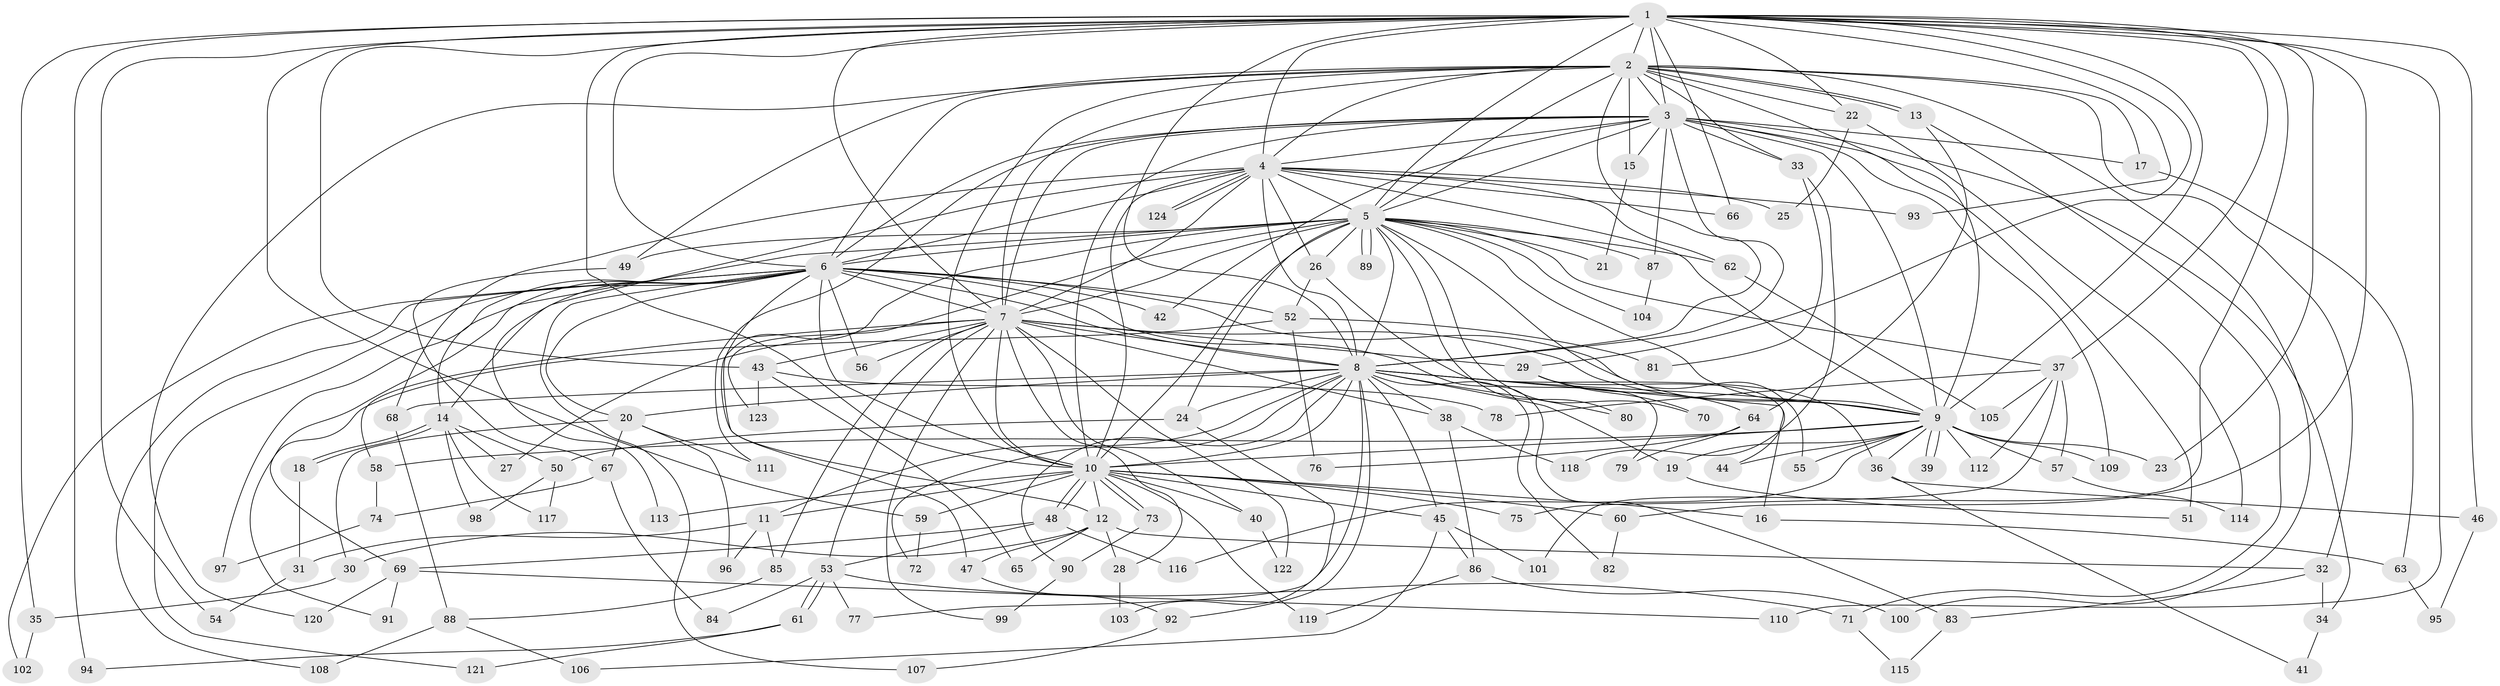// coarse degree distribution, {25: 0.011363636363636364, 15: 0.011363636363636364, 13: 0.011363636363636364, 19: 0.03409090909090909, 23: 0.011363636363636364, 16: 0.011363636363636364, 5: 0.06818181818181818, 9: 0.011363636363636364, 3: 0.17045454545454544, 7: 0.011363636363636364, 2: 0.45454545454545453, 8: 0.011363636363636364, 4: 0.07954545454545454, 6: 0.056818181818181816, 1: 0.045454545454545456}
// Generated by graph-tools (version 1.1) at 2025/49/03/04/25 22:49:18]
// undirected, 124 vertices, 273 edges
graph export_dot {
  node [color=gray90,style=filled];
  1;
  2;
  3;
  4;
  5;
  6;
  7;
  8;
  9;
  10;
  11;
  12;
  13;
  14;
  15;
  16;
  17;
  18;
  19;
  20;
  21;
  22;
  23;
  24;
  25;
  26;
  27;
  28;
  29;
  30;
  31;
  32;
  33;
  34;
  35;
  36;
  37;
  38;
  39;
  40;
  41;
  42;
  43;
  44;
  45;
  46;
  47;
  48;
  49;
  50;
  51;
  52;
  53;
  54;
  55;
  56;
  57;
  58;
  59;
  60;
  61;
  62;
  63;
  64;
  65;
  66;
  67;
  68;
  69;
  70;
  71;
  72;
  73;
  74;
  75;
  76;
  77;
  78;
  79;
  80;
  81;
  82;
  83;
  84;
  85;
  86;
  87;
  88;
  89;
  90;
  91;
  92;
  93;
  94;
  95;
  96;
  97;
  98;
  99;
  100;
  101;
  102;
  103;
  104;
  105;
  106;
  107;
  108;
  109;
  110;
  111;
  112;
  113;
  114;
  115;
  116;
  117;
  118;
  119;
  120;
  121;
  122;
  123;
  124;
  1 -- 2;
  1 -- 3;
  1 -- 4;
  1 -- 5;
  1 -- 6;
  1 -- 7;
  1 -- 8;
  1 -- 9;
  1 -- 10;
  1 -- 22;
  1 -- 23;
  1 -- 29;
  1 -- 35;
  1 -- 37;
  1 -- 43;
  1 -- 46;
  1 -- 54;
  1 -- 59;
  1 -- 60;
  1 -- 66;
  1 -- 93;
  1 -- 94;
  1 -- 101;
  1 -- 110;
  2 -- 3;
  2 -- 4;
  2 -- 5;
  2 -- 6;
  2 -- 7;
  2 -- 8;
  2 -- 9;
  2 -- 10;
  2 -- 13;
  2 -- 13;
  2 -- 15;
  2 -- 17;
  2 -- 22;
  2 -- 32;
  2 -- 33;
  2 -- 49;
  2 -- 100;
  2 -- 120;
  3 -- 4;
  3 -- 5;
  3 -- 6;
  3 -- 7;
  3 -- 8;
  3 -- 9;
  3 -- 10;
  3 -- 15;
  3 -- 17;
  3 -- 33;
  3 -- 34;
  3 -- 42;
  3 -- 51;
  3 -- 87;
  3 -- 109;
  3 -- 111;
  4 -- 5;
  4 -- 6;
  4 -- 7;
  4 -- 8;
  4 -- 9;
  4 -- 10;
  4 -- 25;
  4 -- 26;
  4 -- 62;
  4 -- 66;
  4 -- 68;
  4 -- 93;
  4 -- 113;
  4 -- 124;
  4 -- 124;
  5 -- 6;
  5 -- 7;
  5 -- 8;
  5 -- 9;
  5 -- 10;
  5 -- 14;
  5 -- 21;
  5 -- 24;
  5 -- 26;
  5 -- 37;
  5 -- 47;
  5 -- 49;
  5 -- 55;
  5 -- 62;
  5 -- 70;
  5 -- 80;
  5 -- 87;
  5 -- 89;
  5 -- 89;
  5 -- 104;
  5 -- 123;
  6 -- 7;
  6 -- 8;
  6 -- 9;
  6 -- 10;
  6 -- 12;
  6 -- 14;
  6 -- 20;
  6 -- 42;
  6 -- 52;
  6 -- 56;
  6 -- 69;
  6 -- 83;
  6 -- 97;
  6 -- 102;
  6 -- 107;
  6 -- 108;
  6 -- 121;
  7 -- 8;
  7 -- 9;
  7 -- 10;
  7 -- 27;
  7 -- 28;
  7 -- 29;
  7 -- 38;
  7 -- 40;
  7 -- 43;
  7 -- 53;
  7 -- 56;
  7 -- 58;
  7 -- 85;
  7 -- 99;
  7 -- 122;
  8 -- 9;
  8 -- 10;
  8 -- 11;
  8 -- 16;
  8 -- 19;
  8 -- 20;
  8 -- 24;
  8 -- 36;
  8 -- 38;
  8 -- 45;
  8 -- 68;
  8 -- 72;
  8 -- 77;
  8 -- 80;
  8 -- 82;
  8 -- 90;
  8 -- 92;
  9 -- 10;
  9 -- 19;
  9 -- 23;
  9 -- 36;
  9 -- 39;
  9 -- 39;
  9 -- 44;
  9 -- 55;
  9 -- 57;
  9 -- 58;
  9 -- 109;
  9 -- 112;
  9 -- 116;
  10 -- 11;
  10 -- 12;
  10 -- 16;
  10 -- 40;
  10 -- 45;
  10 -- 48;
  10 -- 48;
  10 -- 59;
  10 -- 60;
  10 -- 73;
  10 -- 73;
  10 -- 75;
  10 -- 113;
  10 -- 119;
  11 -- 31;
  11 -- 85;
  11 -- 96;
  12 -- 28;
  12 -- 30;
  12 -- 32;
  12 -- 47;
  12 -- 65;
  13 -- 64;
  13 -- 71;
  14 -- 18;
  14 -- 18;
  14 -- 27;
  14 -- 50;
  14 -- 98;
  14 -- 117;
  15 -- 21;
  16 -- 63;
  17 -- 63;
  18 -- 31;
  19 -- 51;
  20 -- 30;
  20 -- 67;
  20 -- 96;
  20 -- 111;
  22 -- 25;
  22 -- 114;
  24 -- 50;
  24 -- 103;
  26 -- 52;
  26 -- 79;
  28 -- 103;
  29 -- 44;
  29 -- 64;
  29 -- 70;
  30 -- 35;
  31 -- 54;
  32 -- 34;
  32 -- 83;
  33 -- 81;
  33 -- 118;
  34 -- 41;
  35 -- 102;
  36 -- 41;
  36 -- 46;
  37 -- 57;
  37 -- 75;
  37 -- 78;
  37 -- 105;
  37 -- 112;
  38 -- 86;
  38 -- 118;
  40 -- 122;
  43 -- 65;
  43 -- 78;
  43 -- 123;
  45 -- 86;
  45 -- 101;
  45 -- 106;
  46 -- 95;
  47 -- 92;
  48 -- 53;
  48 -- 69;
  48 -- 116;
  49 -- 67;
  50 -- 98;
  50 -- 117;
  52 -- 76;
  52 -- 81;
  52 -- 91;
  53 -- 61;
  53 -- 61;
  53 -- 71;
  53 -- 77;
  53 -- 84;
  57 -- 114;
  58 -- 74;
  59 -- 72;
  60 -- 82;
  61 -- 94;
  61 -- 121;
  62 -- 105;
  63 -- 95;
  64 -- 76;
  64 -- 79;
  67 -- 74;
  67 -- 84;
  68 -- 88;
  69 -- 91;
  69 -- 110;
  69 -- 120;
  71 -- 115;
  73 -- 90;
  74 -- 97;
  83 -- 115;
  85 -- 88;
  86 -- 100;
  86 -- 119;
  87 -- 104;
  88 -- 106;
  88 -- 108;
  90 -- 99;
  92 -- 107;
}
